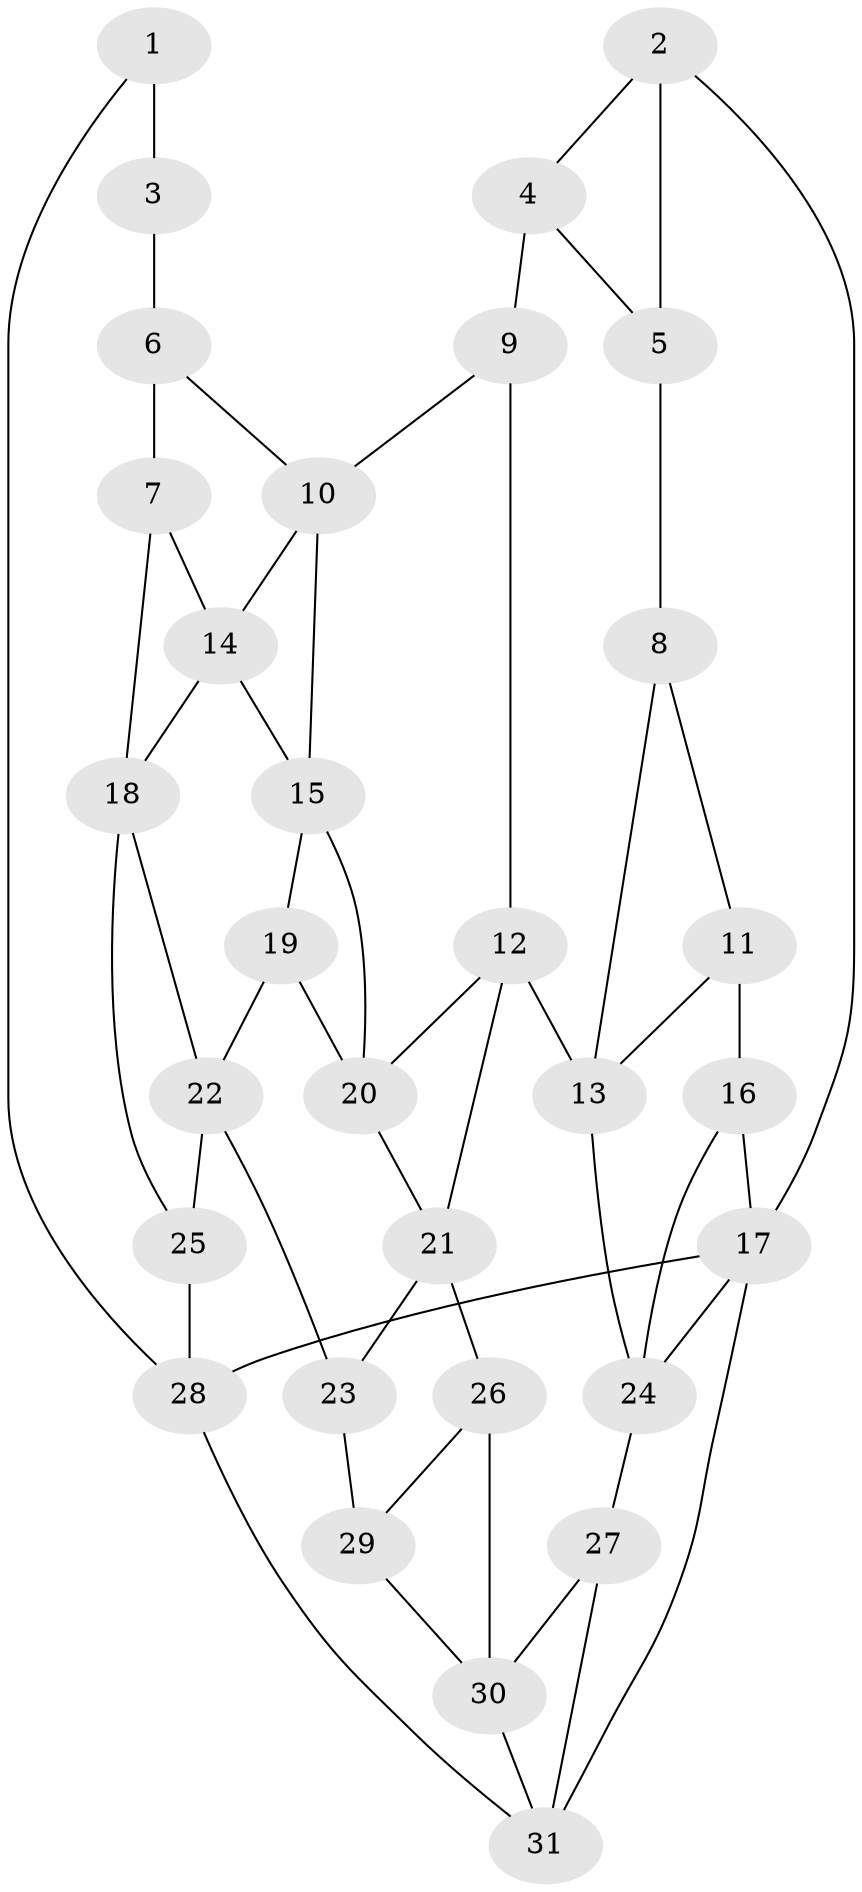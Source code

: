 // original degree distribution, {3: 0.034482758620689655, 4: 0.25862068965517243, 5: 0.4827586206896552, 6: 0.22413793103448276}
// Generated by graph-tools (version 1.1) at 2025/03/03/09/25 03:03:13]
// undirected, 31 vertices, 53 edges
graph export_dot {
graph [start="1"]
  node [color=gray90,style=filled];
  1;
  2;
  3;
  4;
  5;
  6;
  7;
  8;
  9;
  10;
  11;
  12;
  13;
  14;
  15;
  16;
  17;
  18;
  19;
  20;
  21;
  22;
  23;
  24;
  25;
  26;
  27;
  28;
  29;
  30;
  31;
  1 -- 3 [weight=2.0];
  1 -- 28 [weight=1.0];
  2 -- 4 [weight=1.0];
  2 -- 5 [weight=1.0];
  2 -- 17 [weight=1.0];
  3 -- 6 [weight=2.0];
  4 -- 5 [weight=1.0];
  4 -- 9 [weight=2.0];
  5 -- 8 [weight=2.0];
  6 -- 7 [weight=1.0];
  6 -- 10 [weight=1.0];
  7 -- 14 [weight=1.0];
  7 -- 18 [weight=1.0];
  8 -- 11 [weight=1.0];
  8 -- 13 [weight=1.0];
  9 -- 10 [weight=1.0];
  9 -- 12 [weight=1.0];
  10 -- 14 [weight=1.0];
  10 -- 15 [weight=1.0];
  11 -- 13 [weight=1.0];
  11 -- 16 [weight=2.0];
  12 -- 13 [weight=1.0];
  12 -- 20 [weight=1.0];
  12 -- 21 [weight=1.0];
  13 -- 24 [weight=1.0];
  14 -- 15 [weight=1.0];
  14 -- 18 [weight=1.0];
  15 -- 19 [weight=1.0];
  15 -- 20 [weight=1.0];
  16 -- 17 [weight=1.0];
  16 -- 24 [weight=1.0];
  17 -- 24 [weight=1.0];
  17 -- 28 [weight=2.0];
  17 -- 31 [weight=1.0];
  18 -- 22 [weight=1.0];
  18 -- 25 [weight=1.0];
  19 -- 20 [weight=1.0];
  19 -- 22 [weight=1.0];
  20 -- 21 [weight=1.0];
  21 -- 23 [weight=1.0];
  21 -- 26 [weight=1.0];
  22 -- 23 [weight=1.0];
  22 -- 25 [weight=1.0];
  23 -- 29 [weight=2.0];
  24 -- 27 [weight=1.0];
  25 -- 28 [weight=2.0];
  26 -- 29 [weight=1.0];
  26 -- 30 [weight=1.0];
  27 -- 30 [weight=1.0];
  27 -- 31 [weight=1.0];
  28 -- 31 [weight=1.0];
  29 -- 30 [weight=1.0];
  30 -- 31 [weight=1.0];
}
